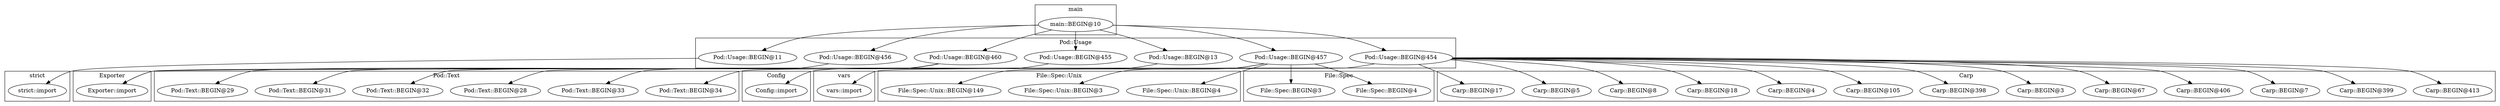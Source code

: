 digraph {
graph [overlap=false]
subgraph cluster_Pod_Usage {
	label="Pod::Usage";
	"Pod::Usage::BEGIN@11";
	"Pod::Usage::BEGIN@456";
	"Pod::Usage::BEGIN@460";
	"Pod::Usage::BEGIN@455";
	"Pod::Usage::BEGIN@13";
	"Pod::Usage::BEGIN@457";
	"Pod::Usage::BEGIN@454";
}
subgraph cluster_Pod_Text {
	label="Pod::Text";
	"Pod::Text::BEGIN@34";
	"Pod::Text::BEGIN@33";
	"Pod::Text::BEGIN@28";
	"Pod::Text::BEGIN@32";
	"Pod::Text::BEGIN@31";
	"Pod::Text::BEGIN@29";
}
subgraph cluster_Config {
	label="Config";
	"Config::import";
}
subgraph cluster_File_Spec_Unix {
	label="File::Spec::Unix";
	"File::Spec::Unix::BEGIN@4";
	"File::Spec::Unix::BEGIN@3";
	"File::Spec::Unix::BEGIN@149";
}
subgraph cluster_vars {
	label="vars";
	"vars::import";
}
subgraph cluster_main {
	label="main";
	"main::BEGIN@10";
}
subgraph cluster_strict {
	label="strict";
	"strict::import";
}
subgraph cluster_File_Spec {
	label="File::Spec";
	"File::Spec::BEGIN@4";
	"File::Spec::BEGIN@3";
}
subgraph cluster_Exporter {
	label="Exporter";
	"Exporter::import";
}
subgraph cluster_Carp {
	label="Carp";
	"Carp::BEGIN@398";
	"Carp::BEGIN@105";
	"Carp::BEGIN@4";
	"Carp::BEGIN@18";
	"Carp::BEGIN@8";
	"Carp::BEGIN@5";
	"Carp::BEGIN@17";
	"Carp::BEGIN@413";
	"Carp::BEGIN@399";
	"Carp::BEGIN@7";
	"Carp::BEGIN@406";
	"Carp::BEGIN@67";
	"Carp::BEGIN@3";
}
"Pod::Usage::BEGIN@454" -> "Carp::BEGIN@18";
"main::BEGIN@10" -> "Pod::Usage::BEGIN@454";
"Pod::Usage::BEGIN@460" -> "Pod::Text::BEGIN@29";
"Pod::Usage::BEGIN@457" -> "File::Spec::Unix::BEGIN@149";
"main::BEGIN@10" -> "Pod::Usage::BEGIN@13";
"Pod::Usage::BEGIN@454" -> "Exporter::import";
"Pod::Usage::BEGIN@456" -> "Exporter::import";
"Pod::Usage::BEGIN@454" -> "Carp::BEGIN@4";
"Pod::Usage::BEGIN@454" -> "Carp::BEGIN@67";
"Pod::Usage::BEGIN@454" -> "Carp::BEGIN@105";
"Pod::Usage::BEGIN@454" -> "Carp::BEGIN@5";
"Pod::Usage::BEGIN@455" -> "Config::import";
"Pod::Usage::BEGIN@454" -> "Carp::BEGIN@399";
"Pod::Usage::BEGIN@460" -> "Pod::Text::BEGIN@34";
"Pod::Usage::BEGIN@457" -> "File::Spec::Unix::BEGIN@3";
"Pod::Usage::BEGIN@454" -> "Carp::BEGIN@3";
"Pod::Usage::BEGIN@13" -> "vars::import";
"Pod::Usage::BEGIN@460" -> "Pod::Text::BEGIN@31";
"Pod::Usage::BEGIN@454" -> "Carp::BEGIN@7";
"main::BEGIN@10" -> "Pod::Usage::BEGIN@456";
"Pod::Usage::BEGIN@454" -> "Carp::BEGIN@406";
"Pod::Usage::BEGIN@460" -> "Pod::Text::BEGIN@28";
"main::BEGIN@10" -> "Pod::Usage::BEGIN@455";
"Pod::Usage::BEGIN@460" -> "Pod::Text::BEGIN@33";
"Pod::Usage::BEGIN@457" -> "File::Spec::BEGIN@3";
"main::BEGIN@10" -> "Pod::Usage::BEGIN@460";
"Pod::Usage::BEGIN@454" -> "Carp::BEGIN@398";
"Pod::Usage::BEGIN@454" -> "Carp::BEGIN@8";
"main::BEGIN@10" -> "Pod::Usage::BEGIN@457";
"Pod::Usage::BEGIN@454" -> "Carp::BEGIN@17";
"Pod::Usage::BEGIN@460" -> "Pod::Text::BEGIN@32";
"main::BEGIN@10" -> "Pod::Usage::BEGIN@11";
"Pod::Usage::BEGIN@454" -> "Carp::BEGIN@413";
"Pod::Usage::BEGIN@457" -> "File::Spec::BEGIN@4";
"Pod::Usage::BEGIN@457" -> "File::Spec::Unix::BEGIN@4";
"Pod::Usage::BEGIN@11" -> "strict::import";
}
